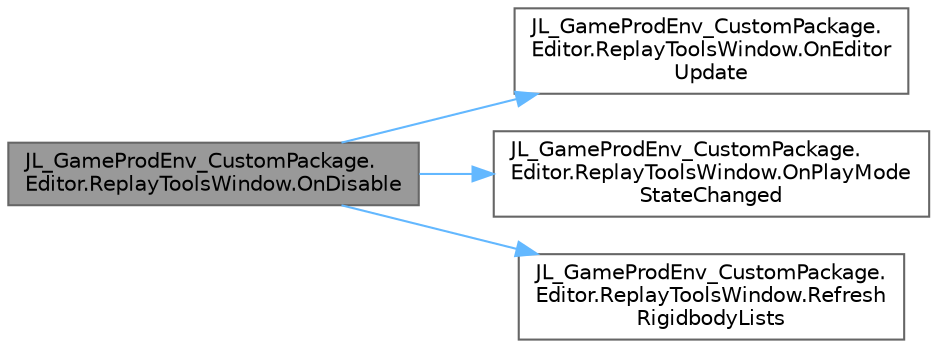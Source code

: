 digraph "JL_GameProdEnv_CustomPackage.Editor.ReplayToolsWindow.OnDisable"
{
 // LATEX_PDF_SIZE
  bgcolor="transparent";
  edge [fontname=Helvetica,fontsize=10,labelfontname=Helvetica,labelfontsize=10];
  node [fontname=Helvetica,fontsize=10,shape=box,height=0.2,width=0.4];
  rankdir="LR";
  Node1 [id="Node000001",label="JL_GameProdEnv_CustomPackage.\lEditor.ReplayToolsWindow.OnDisable",height=0.2,width=0.4,color="gray40", fillcolor="grey60", style="filled", fontcolor="black",tooltip="Called when the window is disabled. Unsubscribes from editor events and stops any active playback."];
  Node1 -> Node2 [id="edge1_Node000001_Node000002",color="steelblue1",style="solid",tooltip=" "];
  Node2 [id="Node000002",label="JL_GameProdEnv_CustomPackage.\lEditor.ReplayToolsWindow.OnEditor\lUpdate",height=0.2,width=0.4,color="grey40", fillcolor="white", style="filled",URL="$class_j_l___game_prod_env___custom_package_1_1_editor_1_1_replay_tools_window.html#af439527bfd431fdadee39bfe4b5f64ef",tooltip="Called during regular editor updates. Used to repaint the window during replay playback to show updat..."];
  Node1 -> Node3 [id="edge2_Node000001_Node000003",color="steelblue1",style="solid",tooltip=" "];
  Node3 [id="Node000003",label="JL_GameProdEnv_CustomPackage.\lEditor.ReplayToolsWindow.OnPlayMode\lStateChanged",height=0.2,width=0.4,color="grey40", fillcolor="white", style="filled",URL="$class_j_l___game_prod_env___custom_package_1_1_editor_1_1_replay_tools_window.html#ac884fb96b100a5a96a3550b5fe0f6e45",tooltip="Handles state changes between edit mode and play mode. Initializes the recorder when entering play mo..."];
  Node1 -> Node4 [id="edge3_Node000001_Node000004",color="steelblue1",style="solid",tooltip=" "];
  Node4 [id="Node000004",label="JL_GameProdEnv_CustomPackage.\lEditor.ReplayToolsWindow.Refresh\lRigidbodyLists",height=0.2,width=0.4,color="grey40", fillcolor="white", style="filled",URL="$class_j_l___game_prod_env___custom_package_1_1_editor_1_1_replay_tools_window.html#a54b19e3ade0fba6c2cdf33d610c956c7",tooltip="Refreshes the lists of player and non-player rigidbodies in the scene. Rigidbodies with a PlayerInput..."];
}
